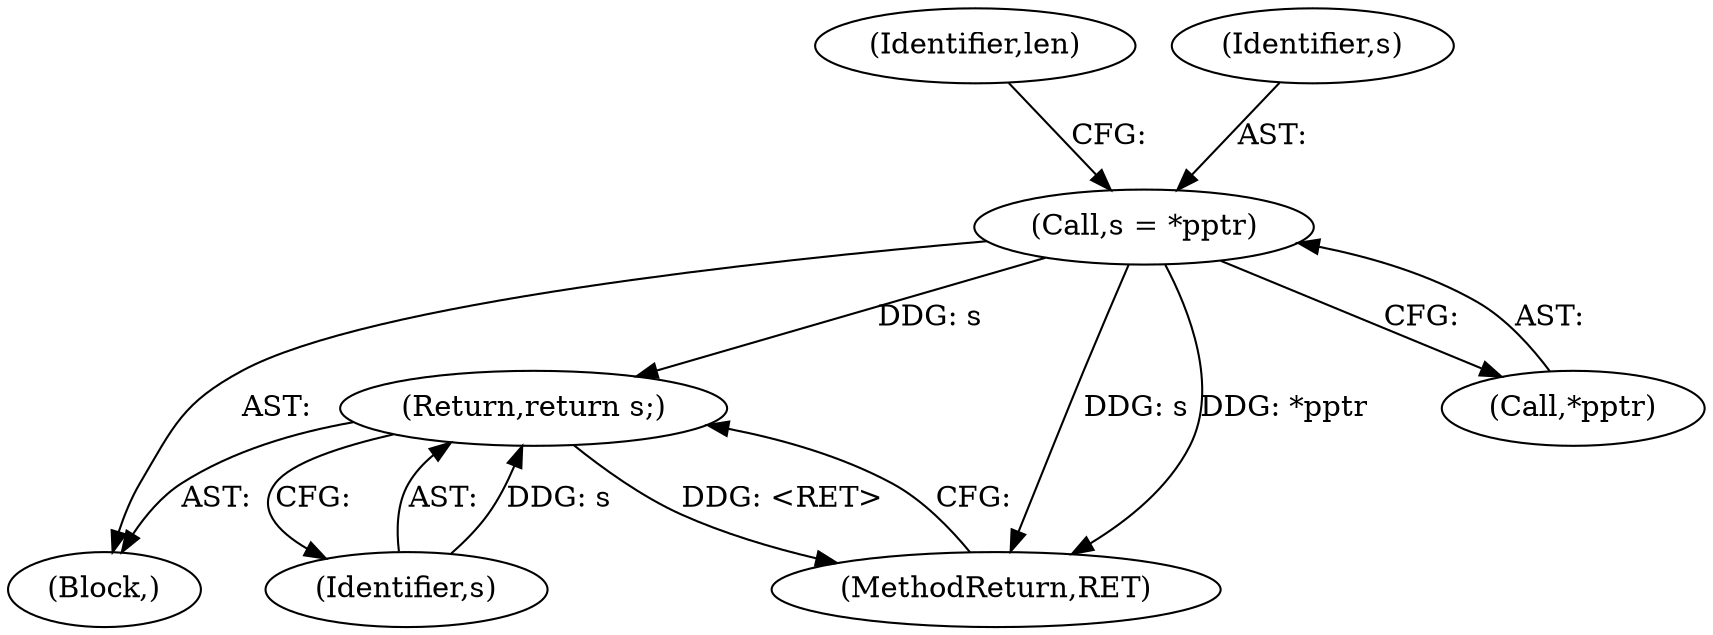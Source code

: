 digraph "0_tcpdump_d17507ffa3e9742199b02a66aa940e79ababfa30@pointer" {
"1000114" [label="(Call,s = *pptr)"];
"1000161" [label="(Return,return s;)"];
"1000161" [label="(Return,return s;)"];
"1000123" [label="(Identifier,len)"];
"1000115" [label="(Identifier,s)"];
"1000116" [label="(Call,*pptr)"];
"1000112" [label="(Block,)"];
"1000114" [label="(Call,s = *pptr)"];
"1000162" [label="(Identifier,s)"];
"1000163" [label="(MethodReturn,RET)"];
"1000114" -> "1000112"  [label="AST: "];
"1000114" -> "1000116"  [label="CFG: "];
"1000115" -> "1000114"  [label="AST: "];
"1000116" -> "1000114"  [label="AST: "];
"1000123" -> "1000114"  [label="CFG: "];
"1000114" -> "1000163"  [label="DDG: s"];
"1000114" -> "1000163"  [label="DDG: *pptr"];
"1000114" -> "1000161"  [label="DDG: s"];
"1000161" -> "1000112"  [label="AST: "];
"1000161" -> "1000162"  [label="CFG: "];
"1000162" -> "1000161"  [label="AST: "];
"1000163" -> "1000161"  [label="CFG: "];
"1000161" -> "1000163"  [label="DDG: <RET>"];
"1000162" -> "1000161"  [label="DDG: s"];
}

